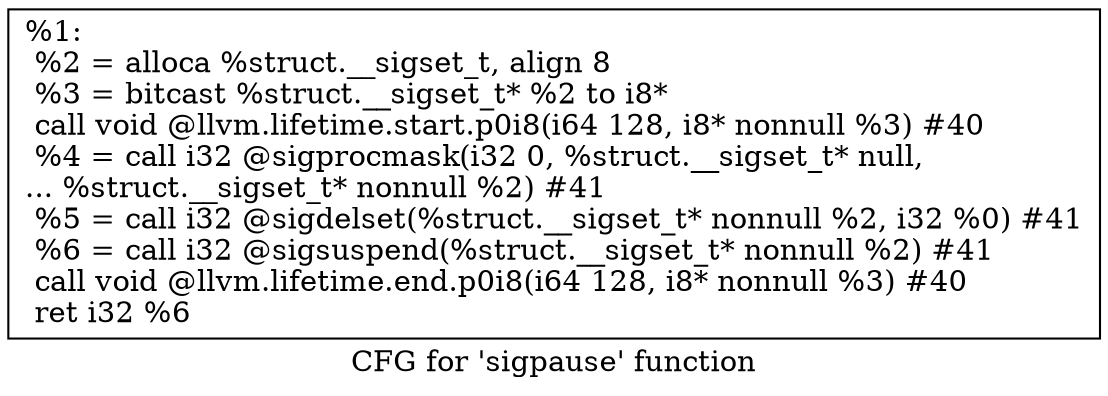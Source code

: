 digraph "CFG for 'sigpause' function" {
	label="CFG for 'sigpause' function";

	Node0x1fbe480 [shape=record,label="{%1:\l  %2 = alloca %struct.__sigset_t, align 8\l  %3 = bitcast %struct.__sigset_t* %2 to i8*\l  call void @llvm.lifetime.start.p0i8(i64 128, i8* nonnull %3) #40\l  %4 = call i32 @sigprocmask(i32 0, %struct.__sigset_t* null,\l... %struct.__sigset_t* nonnull %2) #41\l  %5 = call i32 @sigdelset(%struct.__sigset_t* nonnull %2, i32 %0) #41\l  %6 = call i32 @sigsuspend(%struct.__sigset_t* nonnull %2) #41\l  call void @llvm.lifetime.end.p0i8(i64 128, i8* nonnull %3) #40\l  ret i32 %6\l}"];
}
